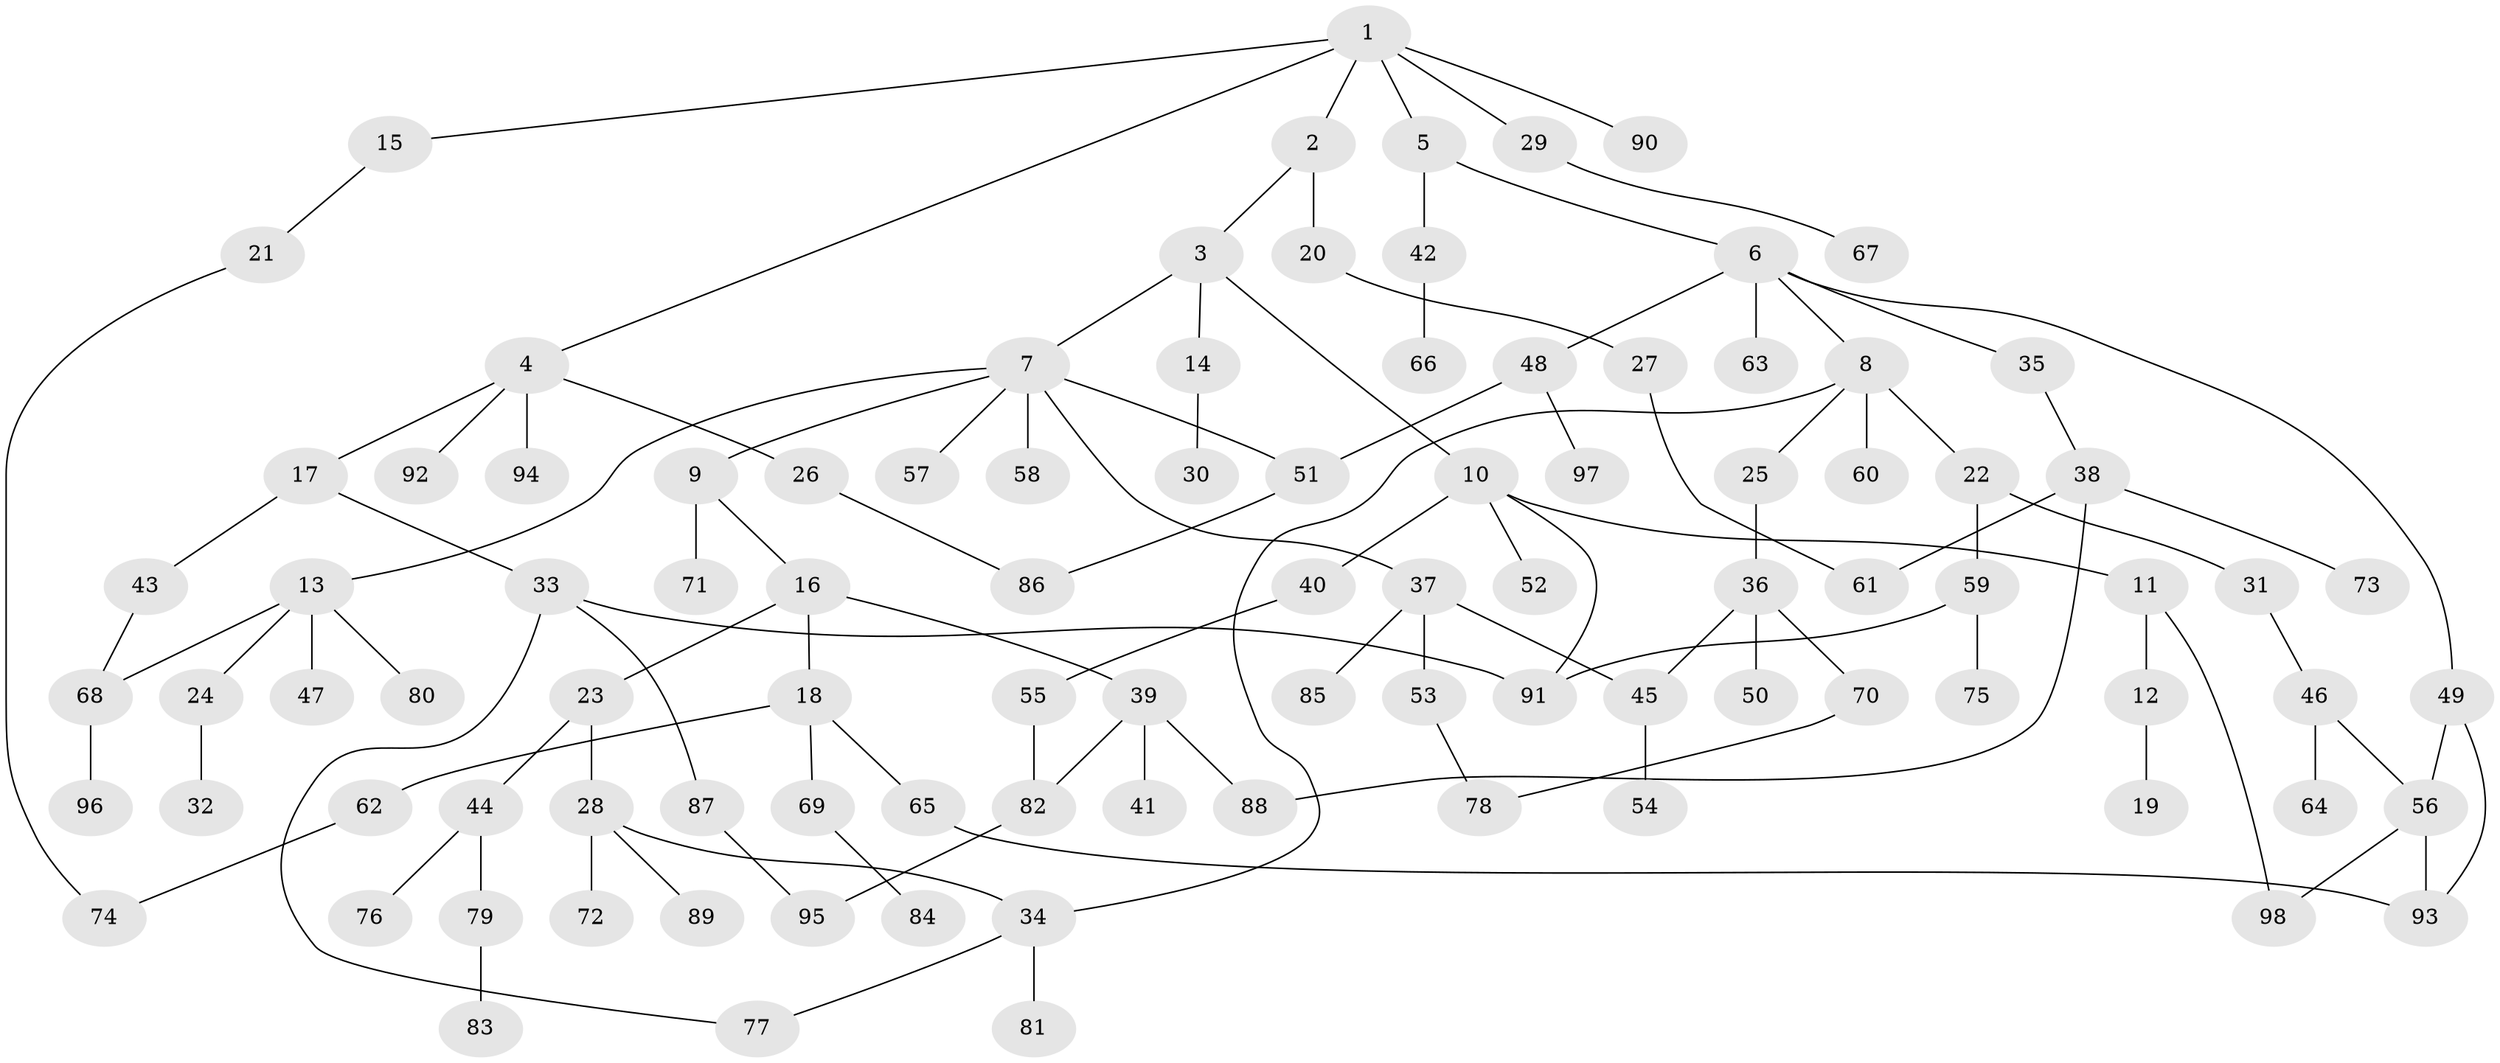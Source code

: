 // coarse degree distribution, {5: 0.03389830508474576, 3: 0.2542372881355932, 4: 0.15254237288135594, 6: 0.01694915254237288, 2: 0.3559322033898305, 1: 0.1864406779661017}
// Generated by graph-tools (version 1.1) at 2025/49/03/04/25 22:49:14]
// undirected, 98 vertices, 115 edges
graph export_dot {
  node [color=gray90,style=filled];
  1;
  2;
  3;
  4;
  5;
  6;
  7;
  8;
  9;
  10;
  11;
  12;
  13;
  14;
  15;
  16;
  17;
  18;
  19;
  20;
  21;
  22;
  23;
  24;
  25;
  26;
  27;
  28;
  29;
  30;
  31;
  32;
  33;
  34;
  35;
  36;
  37;
  38;
  39;
  40;
  41;
  42;
  43;
  44;
  45;
  46;
  47;
  48;
  49;
  50;
  51;
  52;
  53;
  54;
  55;
  56;
  57;
  58;
  59;
  60;
  61;
  62;
  63;
  64;
  65;
  66;
  67;
  68;
  69;
  70;
  71;
  72;
  73;
  74;
  75;
  76;
  77;
  78;
  79;
  80;
  81;
  82;
  83;
  84;
  85;
  86;
  87;
  88;
  89;
  90;
  91;
  92;
  93;
  94;
  95;
  96;
  97;
  98;
  1 -- 2;
  1 -- 4;
  1 -- 5;
  1 -- 15;
  1 -- 29;
  1 -- 90;
  2 -- 3;
  2 -- 20;
  3 -- 7;
  3 -- 10;
  3 -- 14;
  4 -- 17;
  4 -- 26;
  4 -- 92;
  4 -- 94;
  5 -- 6;
  5 -- 42;
  6 -- 8;
  6 -- 35;
  6 -- 48;
  6 -- 49;
  6 -- 63;
  7 -- 9;
  7 -- 13;
  7 -- 37;
  7 -- 57;
  7 -- 58;
  7 -- 51;
  8 -- 22;
  8 -- 25;
  8 -- 60;
  8 -- 34;
  9 -- 16;
  9 -- 71;
  10 -- 11;
  10 -- 40;
  10 -- 52;
  10 -- 91;
  11 -- 12;
  11 -- 98;
  12 -- 19;
  13 -- 24;
  13 -- 47;
  13 -- 68;
  13 -- 80;
  14 -- 30;
  15 -- 21;
  16 -- 18;
  16 -- 23;
  16 -- 39;
  17 -- 33;
  17 -- 43;
  18 -- 62;
  18 -- 65;
  18 -- 69;
  20 -- 27;
  21 -- 74;
  22 -- 31;
  22 -- 59;
  23 -- 28;
  23 -- 44;
  24 -- 32;
  25 -- 36;
  26 -- 86;
  27 -- 61;
  28 -- 34;
  28 -- 72;
  28 -- 89;
  29 -- 67;
  31 -- 46;
  33 -- 87;
  33 -- 77;
  33 -- 91;
  34 -- 77;
  34 -- 81;
  35 -- 38;
  36 -- 45;
  36 -- 50;
  36 -- 70;
  37 -- 53;
  37 -- 85;
  37 -- 45;
  38 -- 61;
  38 -- 73;
  38 -- 88;
  39 -- 41;
  39 -- 88;
  39 -- 82;
  40 -- 55;
  42 -- 66;
  43 -- 68;
  44 -- 76;
  44 -- 79;
  45 -- 54;
  46 -- 56;
  46 -- 64;
  48 -- 51;
  48 -- 97;
  49 -- 93;
  49 -- 56;
  51 -- 86;
  53 -- 78;
  55 -- 82;
  56 -- 98;
  56 -- 93;
  59 -- 75;
  59 -- 91;
  62 -- 74;
  65 -- 93;
  68 -- 96;
  69 -- 84;
  70 -- 78;
  79 -- 83;
  82 -- 95;
  87 -- 95;
}
